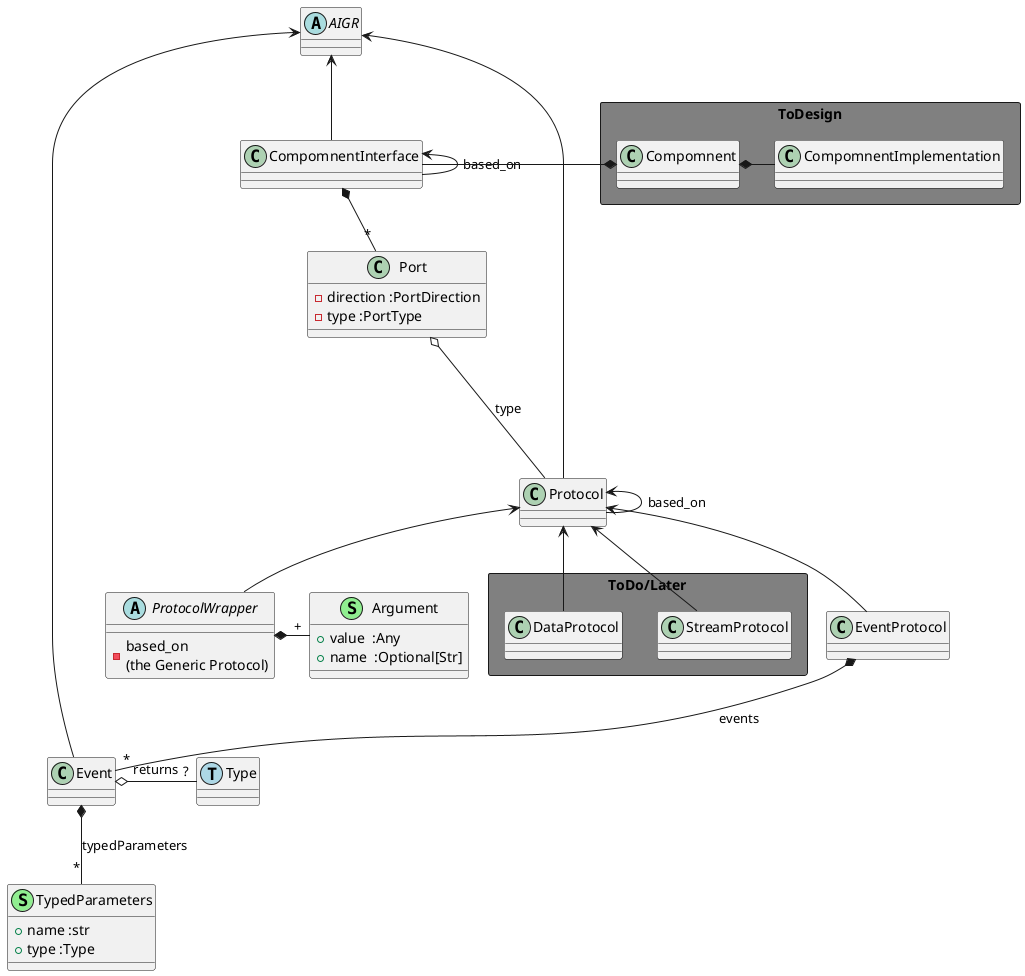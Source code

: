 @startuml

abstract AIGR
class CompomnentInterface
class Protocol
class EventProtocol
class Port {
 - direction :PortDirection
 - type :PortType
}


abstract ProtocolWrapper {
 -based_on\n(the Generic Protocol)
}

class Argument <<(S,lightgreen)>> {
 +value  :Any
 +name  :Optional[Str]
}

class TypedParameters <<(S,lightgreen)>> {
 +name :str
 +type :Type
}

class Type <<(T,lightblue)>>

AIGR <-- Protocol
AIGR <-- Event
AIGR <-- CompomnentInterface

CompomnentInterface <--- CompomnentInterface: based_on
CompomnentInterface *-- "*" Port


Protocol <--- Protocol: based_on
Protocol <--  EventProtocol
Protocol <--  ProtocolWrapper


ProtocolWrapper *- "+"Argument

EventProtocol *--  "*"  Event: events
Event         *-- "*"   TypedParameters : typedParameters
Event         o- "?"    Type: returns

Port o--- Protocol: type


package ToDesign  <<Rectangle>> #gray {
class Compomnent
class CompomnentImplementation
Compomnent *- CompomnentInterface
Compomnent *- CompomnentImplementation

}

package ToDo/Later  <<Rectangle>> #gray {
  Protocol <-  DataProtocol
  Protocol <--  StreamProtocol

}
@enduml
